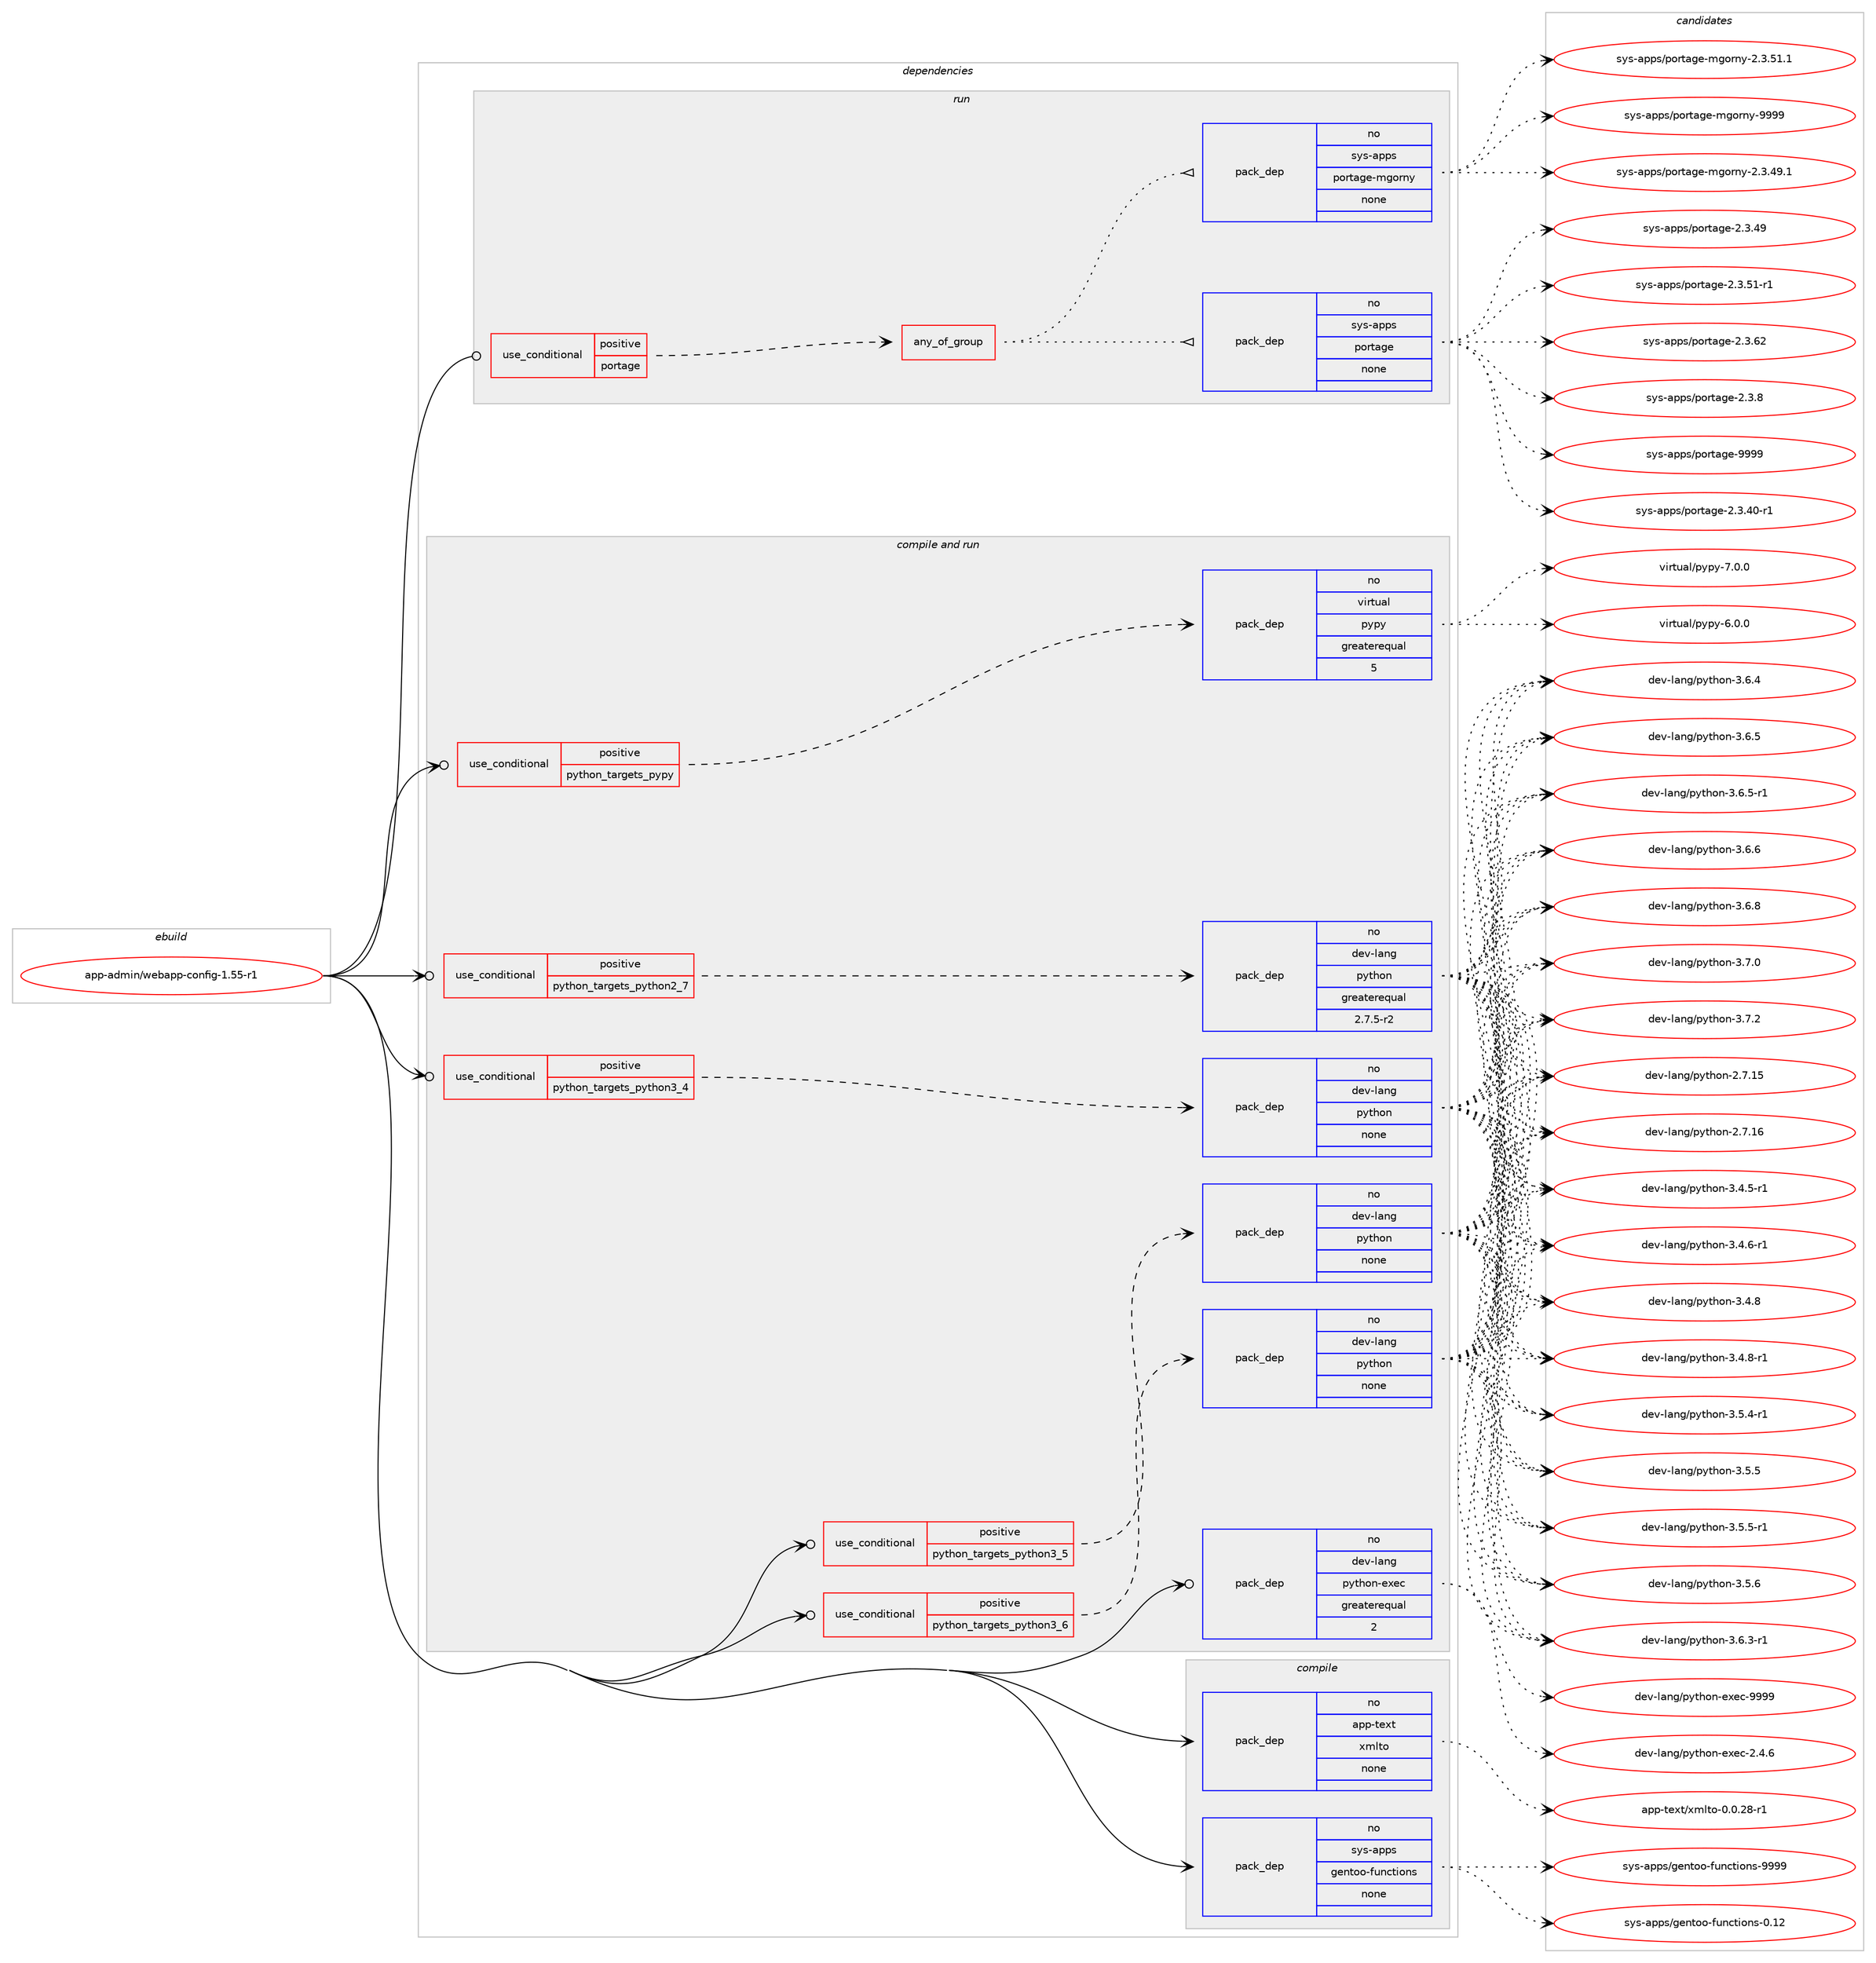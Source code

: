 digraph prolog {

# *************
# Graph options
# *************

newrank=true;
concentrate=true;
compound=true;
graph [rankdir=LR,fontname=Helvetica,fontsize=10,ranksep=1.5];#, ranksep=2.5, nodesep=0.2];
edge  [arrowhead=vee];
node  [fontname=Helvetica,fontsize=10];

# **********
# The ebuild
# **********

subgraph cluster_leftcol {
color=gray;
rank=same;
label=<<i>ebuild</i>>;
id [label="app-admin/webapp-config-1.55-r1", color=red, width=4, href="../app-admin/webapp-config-1.55-r1.svg"];
}

# ****************
# The dependencies
# ****************

subgraph cluster_midcol {
color=gray;
label=<<i>dependencies</i>>;
subgraph cluster_compile {
fillcolor="#eeeeee";
style=filled;
label=<<i>compile</i>>;
subgraph pack904321 {
dependency1270287 [label=<<TABLE BORDER="0" CELLBORDER="1" CELLSPACING="0" CELLPADDING="4" WIDTH="220"><TR><TD ROWSPAN="6" CELLPADDING="30">pack_dep</TD></TR><TR><TD WIDTH="110">no</TD></TR><TR><TD>app-text</TD></TR><TR><TD>xmlto</TD></TR><TR><TD>none</TD></TR><TR><TD></TD></TR></TABLE>>, shape=none, color=blue];
}
id:e -> dependency1270287:w [weight=20,style="solid",arrowhead="vee"];
subgraph pack904322 {
dependency1270288 [label=<<TABLE BORDER="0" CELLBORDER="1" CELLSPACING="0" CELLPADDING="4" WIDTH="220"><TR><TD ROWSPAN="6" CELLPADDING="30">pack_dep</TD></TR><TR><TD WIDTH="110">no</TD></TR><TR><TD>sys-apps</TD></TR><TR><TD>gentoo-functions</TD></TR><TR><TD>none</TD></TR><TR><TD></TD></TR></TABLE>>, shape=none, color=blue];
}
id:e -> dependency1270288:w [weight=20,style="solid",arrowhead="vee"];
}
subgraph cluster_compileandrun {
fillcolor="#eeeeee";
style=filled;
label=<<i>compile and run</i>>;
subgraph cond346279 {
dependency1270289 [label=<<TABLE BORDER="0" CELLBORDER="1" CELLSPACING="0" CELLPADDING="4"><TR><TD ROWSPAN="3" CELLPADDING="10">use_conditional</TD></TR><TR><TD>positive</TD></TR><TR><TD>python_targets_pypy</TD></TR></TABLE>>, shape=none, color=red];
subgraph pack904323 {
dependency1270290 [label=<<TABLE BORDER="0" CELLBORDER="1" CELLSPACING="0" CELLPADDING="4" WIDTH="220"><TR><TD ROWSPAN="6" CELLPADDING="30">pack_dep</TD></TR><TR><TD WIDTH="110">no</TD></TR><TR><TD>virtual</TD></TR><TR><TD>pypy</TD></TR><TR><TD>greaterequal</TD></TR><TR><TD>5</TD></TR></TABLE>>, shape=none, color=blue];
}
dependency1270289:e -> dependency1270290:w [weight=20,style="dashed",arrowhead="vee"];
}
id:e -> dependency1270289:w [weight=20,style="solid",arrowhead="odotvee"];
subgraph cond346280 {
dependency1270291 [label=<<TABLE BORDER="0" CELLBORDER="1" CELLSPACING="0" CELLPADDING="4"><TR><TD ROWSPAN="3" CELLPADDING="10">use_conditional</TD></TR><TR><TD>positive</TD></TR><TR><TD>python_targets_python2_7</TD></TR></TABLE>>, shape=none, color=red];
subgraph pack904324 {
dependency1270292 [label=<<TABLE BORDER="0" CELLBORDER="1" CELLSPACING="0" CELLPADDING="4" WIDTH="220"><TR><TD ROWSPAN="6" CELLPADDING="30">pack_dep</TD></TR><TR><TD WIDTH="110">no</TD></TR><TR><TD>dev-lang</TD></TR><TR><TD>python</TD></TR><TR><TD>greaterequal</TD></TR><TR><TD>2.7.5-r2</TD></TR></TABLE>>, shape=none, color=blue];
}
dependency1270291:e -> dependency1270292:w [weight=20,style="dashed",arrowhead="vee"];
}
id:e -> dependency1270291:w [weight=20,style="solid",arrowhead="odotvee"];
subgraph cond346281 {
dependency1270293 [label=<<TABLE BORDER="0" CELLBORDER="1" CELLSPACING="0" CELLPADDING="4"><TR><TD ROWSPAN="3" CELLPADDING="10">use_conditional</TD></TR><TR><TD>positive</TD></TR><TR><TD>python_targets_python3_4</TD></TR></TABLE>>, shape=none, color=red];
subgraph pack904325 {
dependency1270294 [label=<<TABLE BORDER="0" CELLBORDER="1" CELLSPACING="0" CELLPADDING="4" WIDTH="220"><TR><TD ROWSPAN="6" CELLPADDING="30">pack_dep</TD></TR><TR><TD WIDTH="110">no</TD></TR><TR><TD>dev-lang</TD></TR><TR><TD>python</TD></TR><TR><TD>none</TD></TR><TR><TD></TD></TR></TABLE>>, shape=none, color=blue];
}
dependency1270293:e -> dependency1270294:w [weight=20,style="dashed",arrowhead="vee"];
}
id:e -> dependency1270293:w [weight=20,style="solid",arrowhead="odotvee"];
subgraph cond346282 {
dependency1270295 [label=<<TABLE BORDER="0" CELLBORDER="1" CELLSPACING="0" CELLPADDING="4"><TR><TD ROWSPAN="3" CELLPADDING="10">use_conditional</TD></TR><TR><TD>positive</TD></TR><TR><TD>python_targets_python3_5</TD></TR></TABLE>>, shape=none, color=red];
subgraph pack904326 {
dependency1270296 [label=<<TABLE BORDER="0" CELLBORDER="1" CELLSPACING="0" CELLPADDING="4" WIDTH="220"><TR><TD ROWSPAN="6" CELLPADDING="30">pack_dep</TD></TR><TR><TD WIDTH="110">no</TD></TR><TR><TD>dev-lang</TD></TR><TR><TD>python</TD></TR><TR><TD>none</TD></TR><TR><TD></TD></TR></TABLE>>, shape=none, color=blue];
}
dependency1270295:e -> dependency1270296:w [weight=20,style="dashed",arrowhead="vee"];
}
id:e -> dependency1270295:w [weight=20,style="solid",arrowhead="odotvee"];
subgraph cond346283 {
dependency1270297 [label=<<TABLE BORDER="0" CELLBORDER="1" CELLSPACING="0" CELLPADDING="4"><TR><TD ROWSPAN="3" CELLPADDING="10">use_conditional</TD></TR><TR><TD>positive</TD></TR><TR><TD>python_targets_python3_6</TD></TR></TABLE>>, shape=none, color=red];
subgraph pack904327 {
dependency1270298 [label=<<TABLE BORDER="0" CELLBORDER="1" CELLSPACING="0" CELLPADDING="4" WIDTH="220"><TR><TD ROWSPAN="6" CELLPADDING="30">pack_dep</TD></TR><TR><TD WIDTH="110">no</TD></TR><TR><TD>dev-lang</TD></TR><TR><TD>python</TD></TR><TR><TD>none</TD></TR><TR><TD></TD></TR></TABLE>>, shape=none, color=blue];
}
dependency1270297:e -> dependency1270298:w [weight=20,style="dashed",arrowhead="vee"];
}
id:e -> dependency1270297:w [weight=20,style="solid",arrowhead="odotvee"];
subgraph pack904328 {
dependency1270299 [label=<<TABLE BORDER="0" CELLBORDER="1" CELLSPACING="0" CELLPADDING="4" WIDTH="220"><TR><TD ROWSPAN="6" CELLPADDING="30">pack_dep</TD></TR><TR><TD WIDTH="110">no</TD></TR><TR><TD>dev-lang</TD></TR><TR><TD>python-exec</TD></TR><TR><TD>greaterequal</TD></TR><TR><TD>2</TD></TR></TABLE>>, shape=none, color=blue];
}
id:e -> dependency1270299:w [weight=20,style="solid",arrowhead="odotvee"];
}
subgraph cluster_run {
fillcolor="#eeeeee";
style=filled;
label=<<i>run</i>>;
subgraph cond346284 {
dependency1270300 [label=<<TABLE BORDER="0" CELLBORDER="1" CELLSPACING="0" CELLPADDING="4"><TR><TD ROWSPAN="3" CELLPADDING="10">use_conditional</TD></TR><TR><TD>positive</TD></TR><TR><TD>portage</TD></TR></TABLE>>, shape=none, color=red];
subgraph any19166 {
dependency1270301 [label=<<TABLE BORDER="0" CELLBORDER="1" CELLSPACING="0" CELLPADDING="4"><TR><TD CELLPADDING="10">any_of_group</TD></TR></TABLE>>, shape=none, color=red];subgraph pack904329 {
dependency1270302 [label=<<TABLE BORDER="0" CELLBORDER="1" CELLSPACING="0" CELLPADDING="4" WIDTH="220"><TR><TD ROWSPAN="6" CELLPADDING="30">pack_dep</TD></TR><TR><TD WIDTH="110">no</TD></TR><TR><TD>sys-apps</TD></TR><TR><TD>portage</TD></TR><TR><TD>none</TD></TR><TR><TD></TD></TR></TABLE>>, shape=none, color=blue];
}
dependency1270301:e -> dependency1270302:w [weight=20,style="dotted",arrowhead="oinv"];
subgraph pack904330 {
dependency1270303 [label=<<TABLE BORDER="0" CELLBORDER="1" CELLSPACING="0" CELLPADDING="4" WIDTH="220"><TR><TD ROWSPAN="6" CELLPADDING="30">pack_dep</TD></TR><TR><TD WIDTH="110">no</TD></TR><TR><TD>sys-apps</TD></TR><TR><TD>portage-mgorny</TD></TR><TR><TD>none</TD></TR><TR><TD></TD></TR></TABLE>>, shape=none, color=blue];
}
dependency1270301:e -> dependency1270303:w [weight=20,style="dotted",arrowhead="oinv"];
}
dependency1270300:e -> dependency1270301:w [weight=20,style="dashed",arrowhead="vee"];
}
id:e -> dependency1270300:w [weight=20,style="solid",arrowhead="odot"];
}
}

# **************
# The candidates
# **************

subgraph cluster_choices {
rank=same;
color=gray;
label=<<i>candidates</i>>;

subgraph choice904321 {
color=black;
nodesep=1;
choice971121124511610112011647120109108116111454846484650564511449 [label="app-text/xmlto-0.0.28-r1", color=red, width=4,href="../app-text/xmlto-0.0.28-r1.svg"];
dependency1270287:e -> choice971121124511610112011647120109108116111454846484650564511449:w [style=dotted,weight="100"];
}
subgraph choice904322 {
color=black;
nodesep=1;
choice11512111545971121121154710310111011611111145102117110991161051111101154548464950 [label="sys-apps/gentoo-functions-0.12", color=red, width=4,href="../sys-apps/gentoo-functions-0.12.svg"];
choice11512111545971121121154710310111011611111145102117110991161051111101154557575757 [label="sys-apps/gentoo-functions-9999", color=red, width=4,href="../sys-apps/gentoo-functions-9999.svg"];
dependency1270288:e -> choice11512111545971121121154710310111011611111145102117110991161051111101154548464950:w [style=dotted,weight="100"];
dependency1270288:e -> choice11512111545971121121154710310111011611111145102117110991161051111101154557575757:w [style=dotted,weight="100"];
}
subgraph choice904323 {
color=black;
nodesep=1;
choice1181051141161179710847112121112121455446484648 [label="virtual/pypy-6.0.0", color=red, width=4,href="../virtual/pypy-6.0.0.svg"];
choice1181051141161179710847112121112121455546484648 [label="virtual/pypy-7.0.0", color=red, width=4,href="../virtual/pypy-7.0.0.svg"];
dependency1270290:e -> choice1181051141161179710847112121112121455446484648:w [style=dotted,weight="100"];
dependency1270290:e -> choice1181051141161179710847112121112121455546484648:w [style=dotted,weight="100"];
}
subgraph choice904324 {
color=black;
nodesep=1;
choice10010111845108971101034711212111610411111045504655464953 [label="dev-lang/python-2.7.15", color=red, width=4,href="../dev-lang/python-2.7.15.svg"];
choice10010111845108971101034711212111610411111045504655464954 [label="dev-lang/python-2.7.16", color=red, width=4,href="../dev-lang/python-2.7.16.svg"];
choice1001011184510897110103471121211161041111104551465246534511449 [label="dev-lang/python-3.4.5-r1", color=red, width=4,href="../dev-lang/python-3.4.5-r1.svg"];
choice1001011184510897110103471121211161041111104551465246544511449 [label="dev-lang/python-3.4.6-r1", color=red, width=4,href="../dev-lang/python-3.4.6-r1.svg"];
choice100101118451089711010347112121116104111110455146524656 [label="dev-lang/python-3.4.8", color=red, width=4,href="../dev-lang/python-3.4.8.svg"];
choice1001011184510897110103471121211161041111104551465246564511449 [label="dev-lang/python-3.4.8-r1", color=red, width=4,href="../dev-lang/python-3.4.8-r1.svg"];
choice1001011184510897110103471121211161041111104551465346524511449 [label="dev-lang/python-3.5.4-r1", color=red, width=4,href="../dev-lang/python-3.5.4-r1.svg"];
choice100101118451089711010347112121116104111110455146534653 [label="dev-lang/python-3.5.5", color=red, width=4,href="../dev-lang/python-3.5.5.svg"];
choice1001011184510897110103471121211161041111104551465346534511449 [label="dev-lang/python-3.5.5-r1", color=red, width=4,href="../dev-lang/python-3.5.5-r1.svg"];
choice100101118451089711010347112121116104111110455146534654 [label="dev-lang/python-3.5.6", color=red, width=4,href="../dev-lang/python-3.5.6.svg"];
choice1001011184510897110103471121211161041111104551465446514511449 [label="dev-lang/python-3.6.3-r1", color=red, width=4,href="../dev-lang/python-3.6.3-r1.svg"];
choice100101118451089711010347112121116104111110455146544652 [label="dev-lang/python-3.6.4", color=red, width=4,href="../dev-lang/python-3.6.4.svg"];
choice100101118451089711010347112121116104111110455146544653 [label="dev-lang/python-3.6.5", color=red, width=4,href="../dev-lang/python-3.6.5.svg"];
choice1001011184510897110103471121211161041111104551465446534511449 [label="dev-lang/python-3.6.5-r1", color=red, width=4,href="../dev-lang/python-3.6.5-r1.svg"];
choice100101118451089711010347112121116104111110455146544654 [label="dev-lang/python-3.6.6", color=red, width=4,href="../dev-lang/python-3.6.6.svg"];
choice100101118451089711010347112121116104111110455146544656 [label="dev-lang/python-3.6.8", color=red, width=4,href="../dev-lang/python-3.6.8.svg"];
choice100101118451089711010347112121116104111110455146554648 [label="dev-lang/python-3.7.0", color=red, width=4,href="../dev-lang/python-3.7.0.svg"];
choice100101118451089711010347112121116104111110455146554650 [label="dev-lang/python-3.7.2", color=red, width=4,href="../dev-lang/python-3.7.2.svg"];
dependency1270292:e -> choice10010111845108971101034711212111610411111045504655464953:w [style=dotted,weight="100"];
dependency1270292:e -> choice10010111845108971101034711212111610411111045504655464954:w [style=dotted,weight="100"];
dependency1270292:e -> choice1001011184510897110103471121211161041111104551465246534511449:w [style=dotted,weight="100"];
dependency1270292:e -> choice1001011184510897110103471121211161041111104551465246544511449:w [style=dotted,weight="100"];
dependency1270292:e -> choice100101118451089711010347112121116104111110455146524656:w [style=dotted,weight="100"];
dependency1270292:e -> choice1001011184510897110103471121211161041111104551465246564511449:w [style=dotted,weight="100"];
dependency1270292:e -> choice1001011184510897110103471121211161041111104551465346524511449:w [style=dotted,weight="100"];
dependency1270292:e -> choice100101118451089711010347112121116104111110455146534653:w [style=dotted,weight="100"];
dependency1270292:e -> choice1001011184510897110103471121211161041111104551465346534511449:w [style=dotted,weight="100"];
dependency1270292:e -> choice100101118451089711010347112121116104111110455146534654:w [style=dotted,weight="100"];
dependency1270292:e -> choice1001011184510897110103471121211161041111104551465446514511449:w [style=dotted,weight="100"];
dependency1270292:e -> choice100101118451089711010347112121116104111110455146544652:w [style=dotted,weight="100"];
dependency1270292:e -> choice100101118451089711010347112121116104111110455146544653:w [style=dotted,weight="100"];
dependency1270292:e -> choice1001011184510897110103471121211161041111104551465446534511449:w [style=dotted,weight="100"];
dependency1270292:e -> choice100101118451089711010347112121116104111110455146544654:w [style=dotted,weight="100"];
dependency1270292:e -> choice100101118451089711010347112121116104111110455146544656:w [style=dotted,weight="100"];
dependency1270292:e -> choice100101118451089711010347112121116104111110455146554648:w [style=dotted,weight="100"];
dependency1270292:e -> choice100101118451089711010347112121116104111110455146554650:w [style=dotted,weight="100"];
}
subgraph choice904325 {
color=black;
nodesep=1;
choice10010111845108971101034711212111610411111045504655464953 [label="dev-lang/python-2.7.15", color=red, width=4,href="../dev-lang/python-2.7.15.svg"];
choice10010111845108971101034711212111610411111045504655464954 [label="dev-lang/python-2.7.16", color=red, width=4,href="../dev-lang/python-2.7.16.svg"];
choice1001011184510897110103471121211161041111104551465246534511449 [label="dev-lang/python-3.4.5-r1", color=red, width=4,href="../dev-lang/python-3.4.5-r1.svg"];
choice1001011184510897110103471121211161041111104551465246544511449 [label="dev-lang/python-3.4.6-r1", color=red, width=4,href="../dev-lang/python-3.4.6-r1.svg"];
choice100101118451089711010347112121116104111110455146524656 [label="dev-lang/python-3.4.8", color=red, width=4,href="../dev-lang/python-3.4.8.svg"];
choice1001011184510897110103471121211161041111104551465246564511449 [label="dev-lang/python-3.4.8-r1", color=red, width=4,href="../dev-lang/python-3.4.8-r1.svg"];
choice1001011184510897110103471121211161041111104551465346524511449 [label="dev-lang/python-3.5.4-r1", color=red, width=4,href="../dev-lang/python-3.5.4-r1.svg"];
choice100101118451089711010347112121116104111110455146534653 [label="dev-lang/python-3.5.5", color=red, width=4,href="../dev-lang/python-3.5.5.svg"];
choice1001011184510897110103471121211161041111104551465346534511449 [label="dev-lang/python-3.5.5-r1", color=red, width=4,href="../dev-lang/python-3.5.5-r1.svg"];
choice100101118451089711010347112121116104111110455146534654 [label="dev-lang/python-3.5.6", color=red, width=4,href="../dev-lang/python-3.5.6.svg"];
choice1001011184510897110103471121211161041111104551465446514511449 [label="dev-lang/python-3.6.3-r1", color=red, width=4,href="../dev-lang/python-3.6.3-r1.svg"];
choice100101118451089711010347112121116104111110455146544652 [label="dev-lang/python-3.6.4", color=red, width=4,href="../dev-lang/python-3.6.4.svg"];
choice100101118451089711010347112121116104111110455146544653 [label="dev-lang/python-3.6.5", color=red, width=4,href="../dev-lang/python-3.6.5.svg"];
choice1001011184510897110103471121211161041111104551465446534511449 [label="dev-lang/python-3.6.5-r1", color=red, width=4,href="../dev-lang/python-3.6.5-r1.svg"];
choice100101118451089711010347112121116104111110455146544654 [label="dev-lang/python-3.6.6", color=red, width=4,href="../dev-lang/python-3.6.6.svg"];
choice100101118451089711010347112121116104111110455146544656 [label="dev-lang/python-3.6.8", color=red, width=4,href="../dev-lang/python-3.6.8.svg"];
choice100101118451089711010347112121116104111110455146554648 [label="dev-lang/python-3.7.0", color=red, width=4,href="../dev-lang/python-3.7.0.svg"];
choice100101118451089711010347112121116104111110455146554650 [label="dev-lang/python-3.7.2", color=red, width=4,href="../dev-lang/python-3.7.2.svg"];
dependency1270294:e -> choice10010111845108971101034711212111610411111045504655464953:w [style=dotted,weight="100"];
dependency1270294:e -> choice10010111845108971101034711212111610411111045504655464954:w [style=dotted,weight="100"];
dependency1270294:e -> choice1001011184510897110103471121211161041111104551465246534511449:w [style=dotted,weight="100"];
dependency1270294:e -> choice1001011184510897110103471121211161041111104551465246544511449:w [style=dotted,weight="100"];
dependency1270294:e -> choice100101118451089711010347112121116104111110455146524656:w [style=dotted,weight="100"];
dependency1270294:e -> choice1001011184510897110103471121211161041111104551465246564511449:w [style=dotted,weight="100"];
dependency1270294:e -> choice1001011184510897110103471121211161041111104551465346524511449:w [style=dotted,weight="100"];
dependency1270294:e -> choice100101118451089711010347112121116104111110455146534653:w [style=dotted,weight="100"];
dependency1270294:e -> choice1001011184510897110103471121211161041111104551465346534511449:w [style=dotted,weight="100"];
dependency1270294:e -> choice100101118451089711010347112121116104111110455146534654:w [style=dotted,weight="100"];
dependency1270294:e -> choice1001011184510897110103471121211161041111104551465446514511449:w [style=dotted,weight="100"];
dependency1270294:e -> choice100101118451089711010347112121116104111110455146544652:w [style=dotted,weight="100"];
dependency1270294:e -> choice100101118451089711010347112121116104111110455146544653:w [style=dotted,weight="100"];
dependency1270294:e -> choice1001011184510897110103471121211161041111104551465446534511449:w [style=dotted,weight="100"];
dependency1270294:e -> choice100101118451089711010347112121116104111110455146544654:w [style=dotted,weight="100"];
dependency1270294:e -> choice100101118451089711010347112121116104111110455146544656:w [style=dotted,weight="100"];
dependency1270294:e -> choice100101118451089711010347112121116104111110455146554648:w [style=dotted,weight="100"];
dependency1270294:e -> choice100101118451089711010347112121116104111110455146554650:w [style=dotted,weight="100"];
}
subgraph choice904326 {
color=black;
nodesep=1;
choice10010111845108971101034711212111610411111045504655464953 [label="dev-lang/python-2.7.15", color=red, width=4,href="../dev-lang/python-2.7.15.svg"];
choice10010111845108971101034711212111610411111045504655464954 [label="dev-lang/python-2.7.16", color=red, width=4,href="../dev-lang/python-2.7.16.svg"];
choice1001011184510897110103471121211161041111104551465246534511449 [label="dev-lang/python-3.4.5-r1", color=red, width=4,href="../dev-lang/python-3.4.5-r1.svg"];
choice1001011184510897110103471121211161041111104551465246544511449 [label="dev-lang/python-3.4.6-r1", color=red, width=4,href="../dev-lang/python-3.4.6-r1.svg"];
choice100101118451089711010347112121116104111110455146524656 [label="dev-lang/python-3.4.8", color=red, width=4,href="../dev-lang/python-3.4.8.svg"];
choice1001011184510897110103471121211161041111104551465246564511449 [label="dev-lang/python-3.4.8-r1", color=red, width=4,href="../dev-lang/python-3.4.8-r1.svg"];
choice1001011184510897110103471121211161041111104551465346524511449 [label="dev-lang/python-3.5.4-r1", color=red, width=4,href="../dev-lang/python-3.5.4-r1.svg"];
choice100101118451089711010347112121116104111110455146534653 [label="dev-lang/python-3.5.5", color=red, width=4,href="../dev-lang/python-3.5.5.svg"];
choice1001011184510897110103471121211161041111104551465346534511449 [label="dev-lang/python-3.5.5-r1", color=red, width=4,href="../dev-lang/python-3.5.5-r1.svg"];
choice100101118451089711010347112121116104111110455146534654 [label="dev-lang/python-3.5.6", color=red, width=4,href="../dev-lang/python-3.5.6.svg"];
choice1001011184510897110103471121211161041111104551465446514511449 [label="dev-lang/python-3.6.3-r1", color=red, width=4,href="../dev-lang/python-3.6.3-r1.svg"];
choice100101118451089711010347112121116104111110455146544652 [label="dev-lang/python-3.6.4", color=red, width=4,href="../dev-lang/python-3.6.4.svg"];
choice100101118451089711010347112121116104111110455146544653 [label="dev-lang/python-3.6.5", color=red, width=4,href="../dev-lang/python-3.6.5.svg"];
choice1001011184510897110103471121211161041111104551465446534511449 [label="dev-lang/python-3.6.5-r1", color=red, width=4,href="../dev-lang/python-3.6.5-r1.svg"];
choice100101118451089711010347112121116104111110455146544654 [label="dev-lang/python-3.6.6", color=red, width=4,href="../dev-lang/python-3.6.6.svg"];
choice100101118451089711010347112121116104111110455146544656 [label="dev-lang/python-3.6.8", color=red, width=4,href="../dev-lang/python-3.6.8.svg"];
choice100101118451089711010347112121116104111110455146554648 [label="dev-lang/python-3.7.0", color=red, width=4,href="../dev-lang/python-3.7.0.svg"];
choice100101118451089711010347112121116104111110455146554650 [label="dev-lang/python-3.7.2", color=red, width=4,href="../dev-lang/python-3.7.2.svg"];
dependency1270296:e -> choice10010111845108971101034711212111610411111045504655464953:w [style=dotted,weight="100"];
dependency1270296:e -> choice10010111845108971101034711212111610411111045504655464954:w [style=dotted,weight="100"];
dependency1270296:e -> choice1001011184510897110103471121211161041111104551465246534511449:w [style=dotted,weight="100"];
dependency1270296:e -> choice1001011184510897110103471121211161041111104551465246544511449:w [style=dotted,weight="100"];
dependency1270296:e -> choice100101118451089711010347112121116104111110455146524656:w [style=dotted,weight="100"];
dependency1270296:e -> choice1001011184510897110103471121211161041111104551465246564511449:w [style=dotted,weight="100"];
dependency1270296:e -> choice1001011184510897110103471121211161041111104551465346524511449:w [style=dotted,weight="100"];
dependency1270296:e -> choice100101118451089711010347112121116104111110455146534653:w [style=dotted,weight="100"];
dependency1270296:e -> choice1001011184510897110103471121211161041111104551465346534511449:w [style=dotted,weight="100"];
dependency1270296:e -> choice100101118451089711010347112121116104111110455146534654:w [style=dotted,weight="100"];
dependency1270296:e -> choice1001011184510897110103471121211161041111104551465446514511449:w [style=dotted,weight="100"];
dependency1270296:e -> choice100101118451089711010347112121116104111110455146544652:w [style=dotted,weight="100"];
dependency1270296:e -> choice100101118451089711010347112121116104111110455146544653:w [style=dotted,weight="100"];
dependency1270296:e -> choice1001011184510897110103471121211161041111104551465446534511449:w [style=dotted,weight="100"];
dependency1270296:e -> choice100101118451089711010347112121116104111110455146544654:w [style=dotted,weight="100"];
dependency1270296:e -> choice100101118451089711010347112121116104111110455146544656:w [style=dotted,weight="100"];
dependency1270296:e -> choice100101118451089711010347112121116104111110455146554648:w [style=dotted,weight="100"];
dependency1270296:e -> choice100101118451089711010347112121116104111110455146554650:w [style=dotted,weight="100"];
}
subgraph choice904327 {
color=black;
nodesep=1;
choice10010111845108971101034711212111610411111045504655464953 [label="dev-lang/python-2.7.15", color=red, width=4,href="../dev-lang/python-2.7.15.svg"];
choice10010111845108971101034711212111610411111045504655464954 [label="dev-lang/python-2.7.16", color=red, width=4,href="../dev-lang/python-2.7.16.svg"];
choice1001011184510897110103471121211161041111104551465246534511449 [label="dev-lang/python-3.4.5-r1", color=red, width=4,href="../dev-lang/python-3.4.5-r1.svg"];
choice1001011184510897110103471121211161041111104551465246544511449 [label="dev-lang/python-3.4.6-r1", color=red, width=4,href="../dev-lang/python-3.4.6-r1.svg"];
choice100101118451089711010347112121116104111110455146524656 [label="dev-lang/python-3.4.8", color=red, width=4,href="../dev-lang/python-3.4.8.svg"];
choice1001011184510897110103471121211161041111104551465246564511449 [label="dev-lang/python-3.4.8-r1", color=red, width=4,href="../dev-lang/python-3.4.8-r1.svg"];
choice1001011184510897110103471121211161041111104551465346524511449 [label="dev-lang/python-3.5.4-r1", color=red, width=4,href="../dev-lang/python-3.5.4-r1.svg"];
choice100101118451089711010347112121116104111110455146534653 [label="dev-lang/python-3.5.5", color=red, width=4,href="../dev-lang/python-3.5.5.svg"];
choice1001011184510897110103471121211161041111104551465346534511449 [label="dev-lang/python-3.5.5-r1", color=red, width=4,href="../dev-lang/python-3.5.5-r1.svg"];
choice100101118451089711010347112121116104111110455146534654 [label="dev-lang/python-3.5.6", color=red, width=4,href="../dev-lang/python-3.5.6.svg"];
choice1001011184510897110103471121211161041111104551465446514511449 [label="dev-lang/python-3.6.3-r1", color=red, width=4,href="../dev-lang/python-3.6.3-r1.svg"];
choice100101118451089711010347112121116104111110455146544652 [label="dev-lang/python-3.6.4", color=red, width=4,href="../dev-lang/python-3.6.4.svg"];
choice100101118451089711010347112121116104111110455146544653 [label="dev-lang/python-3.6.5", color=red, width=4,href="../dev-lang/python-3.6.5.svg"];
choice1001011184510897110103471121211161041111104551465446534511449 [label="dev-lang/python-3.6.5-r1", color=red, width=4,href="../dev-lang/python-3.6.5-r1.svg"];
choice100101118451089711010347112121116104111110455146544654 [label="dev-lang/python-3.6.6", color=red, width=4,href="../dev-lang/python-3.6.6.svg"];
choice100101118451089711010347112121116104111110455146544656 [label="dev-lang/python-3.6.8", color=red, width=4,href="../dev-lang/python-3.6.8.svg"];
choice100101118451089711010347112121116104111110455146554648 [label="dev-lang/python-3.7.0", color=red, width=4,href="../dev-lang/python-3.7.0.svg"];
choice100101118451089711010347112121116104111110455146554650 [label="dev-lang/python-3.7.2", color=red, width=4,href="../dev-lang/python-3.7.2.svg"];
dependency1270298:e -> choice10010111845108971101034711212111610411111045504655464953:w [style=dotted,weight="100"];
dependency1270298:e -> choice10010111845108971101034711212111610411111045504655464954:w [style=dotted,weight="100"];
dependency1270298:e -> choice1001011184510897110103471121211161041111104551465246534511449:w [style=dotted,weight="100"];
dependency1270298:e -> choice1001011184510897110103471121211161041111104551465246544511449:w [style=dotted,weight="100"];
dependency1270298:e -> choice100101118451089711010347112121116104111110455146524656:w [style=dotted,weight="100"];
dependency1270298:e -> choice1001011184510897110103471121211161041111104551465246564511449:w [style=dotted,weight="100"];
dependency1270298:e -> choice1001011184510897110103471121211161041111104551465346524511449:w [style=dotted,weight="100"];
dependency1270298:e -> choice100101118451089711010347112121116104111110455146534653:w [style=dotted,weight="100"];
dependency1270298:e -> choice1001011184510897110103471121211161041111104551465346534511449:w [style=dotted,weight="100"];
dependency1270298:e -> choice100101118451089711010347112121116104111110455146534654:w [style=dotted,weight="100"];
dependency1270298:e -> choice1001011184510897110103471121211161041111104551465446514511449:w [style=dotted,weight="100"];
dependency1270298:e -> choice100101118451089711010347112121116104111110455146544652:w [style=dotted,weight="100"];
dependency1270298:e -> choice100101118451089711010347112121116104111110455146544653:w [style=dotted,weight="100"];
dependency1270298:e -> choice1001011184510897110103471121211161041111104551465446534511449:w [style=dotted,weight="100"];
dependency1270298:e -> choice100101118451089711010347112121116104111110455146544654:w [style=dotted,weight="100"];
dependency1270298:e -> choice100101118451089711010347112121116104111110455146544656:w [style=dotted,weight="100"];
dependency1270298:e -> choice100101118451089711010347112121116104111110455146554648:w [style=dotted,weight="100"];
dependency1270298:e -> choice100101118451089711010347112121116104111110455146554650:w [style=dotted,weight="100"];
}
subgraph choice904328 {
color=black;
nodesep=1;
choice1001011184510897110103471121211161041111104510112010199455046524654 [label="dev-lang/python-exec-2.4.6", color=red, width=4,href="../dev-lang/python-exec-2.4.6.svg"];
choice10010111845108971101034711212111610411111045101120101994557575757 [label="dev-lang/python-exec-9999", color=red, width=4,href="../dev-lang/python-exec-9999.svg"];
dependency1270299:e -> choice1001011184510897110103471121211161041111104510112010199455046524654:w [style=dotted,weight="100"];
dependency1270299:e -> choice10010111845108971101034711212111610411111045101120101994557575757:w [style=dotted,weight="100"];
}
subgraph choice904329 {
color=black;
nodesep=1;
choice11512111545971121121154711211111411697103101455046514652484511449 [label="sys-apps/portage-2.3.40-r1", color=red, width=4,href="../sys-apps/portage-2.3.40-r1.svg"];
choice1151211154597112112115471121111141169710310145504651465257 [label="sys-apps/portage-2.3.49", color=red, width=4,href="../sys-apps/portage-2.3.49.svg"];
choice11512111545971121121154711211111411697103101455046514653494511449 [label="sys-apps/portage-2.3.51-r1", color=red, width=4,href="../sys-apps/portage-2.3.51-r1.svg"];
choice1151211154597112112115471121111141169710310145504651465450 [label="sys-apps/portage-2.3.62", color=red, width=4,href="../sys-apps/portage-2.3.62.svg"];
choice11512111545971121121154711211111411697103101455046514656 [label="sys-apps/portage-2.3.8", color=red, width=4,href="../sys-apps/portage-2.3.8.svg"];
choice115121115459711211211547112111114116971031014557575757 [label="sys-apps/portage-9999", color=red, width=4,href="../sys-apps/portage-9999.svg"];
dependency1270302:e -> choice11512111545971121121154711211111411697103101455046514652484511449:w [style=dotted,weight="100"];
dependency1270302:e -> choice1151211154597112112115471121111141169710310145504651465257:w [style=dotted,weight="100"];
dependency1270302:e -> choice11512111545971121121154711211111411697103101455046514653494511449:w [style=dotted,weight="100"];
dependency1270302:e -> choice1151211154597112112115471121111141169710310145504651465450:w [style=dotted,weight="100"];
dependency1270302:e -> choice11512111545971121121154711211111411697103101455046514656:w [style=dotted,weight="100"];
dependency1270302:e -> choice115121115459711211211547112111114116971031014557575757:w [style=dotted,weight="100"];
}
subgraph choice904330 {
color=black;
nodesep=1;
choice1151211154597112112115471121111141169710310145109103111114110121455046514652574649 [label="sys-apps/portage-mgorny-2.3.49.1", color=red, width=4,href="../sys-apps/portage-mgorny-2.3.49.1.svg"];
choice1151211154597112112115471121111141169710310145109103111114110121455046514653494649 [label="sys-apps/portage-mgorny-2.3.51.1", color=red, width=4,href="../sys-apps/portage-mgorny-2.3.51.1.svg"];
choice11512111545971121121154711211111411697103101451091031111141101214557575757 [label="sys-apps/portage-mgorny-9999", color=red, width=4,href="../sys-apps/portage-mgorny-9999.svg"];
dependency1270303:e -> choice1151211154597112112115471121111141169710310145109103111114110121455046514652574649:w [style=dotted,weight="100"];
dependency1270303:e -> choice1151211154597112112115471121111141169710310145109103111114110121455046514653494649:w [style=dotted,weight="100"];
dependency1270303:e -> choice11512111545971121121154711211111411697103101451091031111141101214557575757:w [style=dotted,weight="100"];
}
}

}
